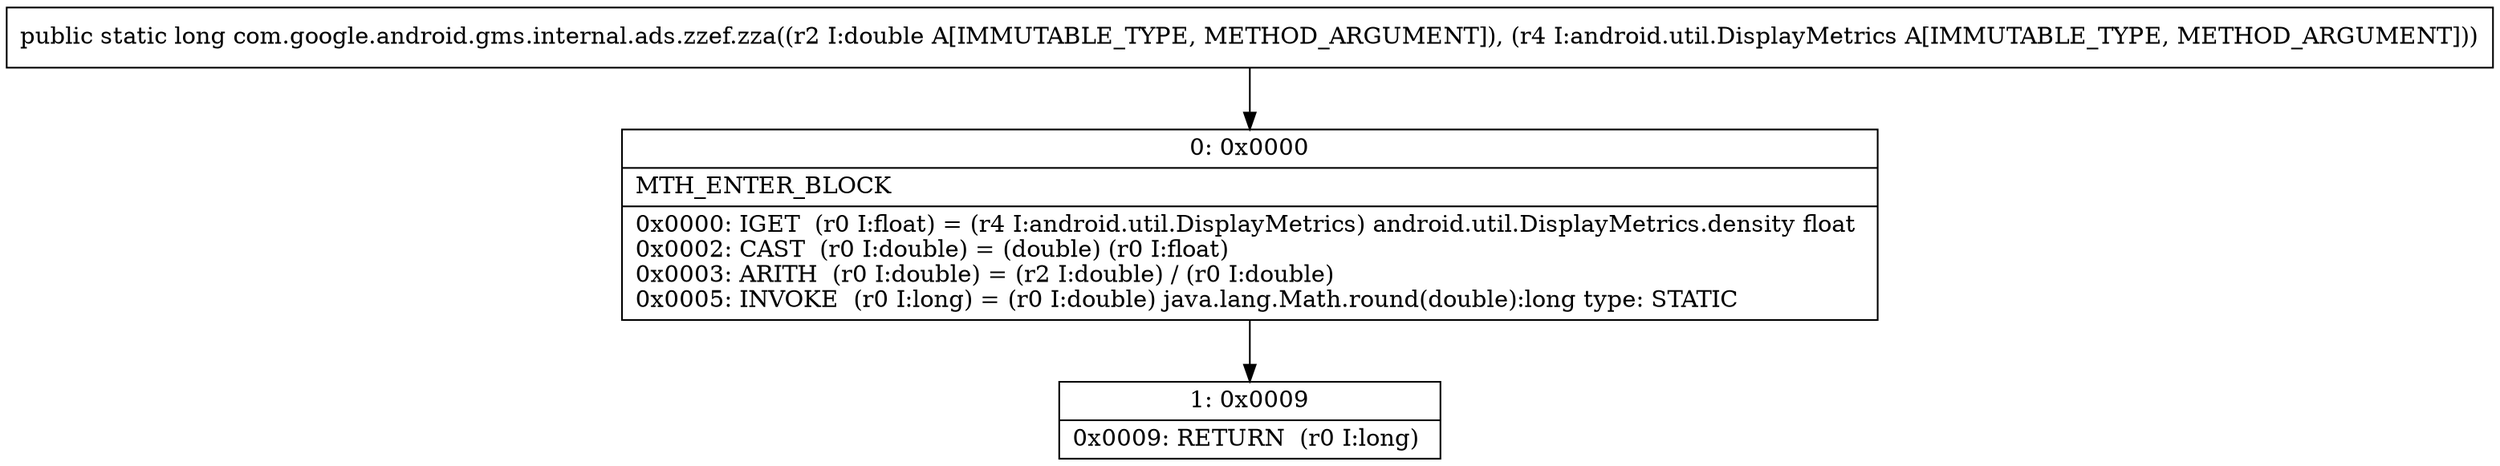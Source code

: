 digraph "CFG forcom.google.android.gms.internal.ads.zzef.zza(DLandroid\/util\/DisplayMetrics;)J" {
Node_0 [shape=record,label="{0\:\ 0x0000|MTH_ENTER_BLOCK\l|0x0000: IGET  (r0 I:float) = (r4 I:android.util.DisplayMetrics) android.util.DisplayMetrics.density float \l0x0002: CAST  (r0 I:double) = (double) (r0 I:float) \l0x0003: ARITH  (r0 I:double) = (r2 I:double) \/ (r0 I:double) \l0x0005: INVOKE  (r0 I:long) = (r0 I:double) java.lang.Math.round(double):long type: STATIC \l}"];
Node_1 [shape=record,label="{1\:\ 0x0009|0x0009: RETURN  (r0 I:long) \l}"];
MethodNode[shape=record,label="{public static long com.google.android.gms.internal.ads.zzef.zza((r2 I:double A[IMMUTABLE_TYPE, METHOD_ARGUMENT]), (r4 I:android.util.DisplayMetrics A[IMMUTABLE_TYPE, METHOD_ARGUMENT])) }"];
MethodNode -> Node_0;
Node_0 -> Node_1;
}

